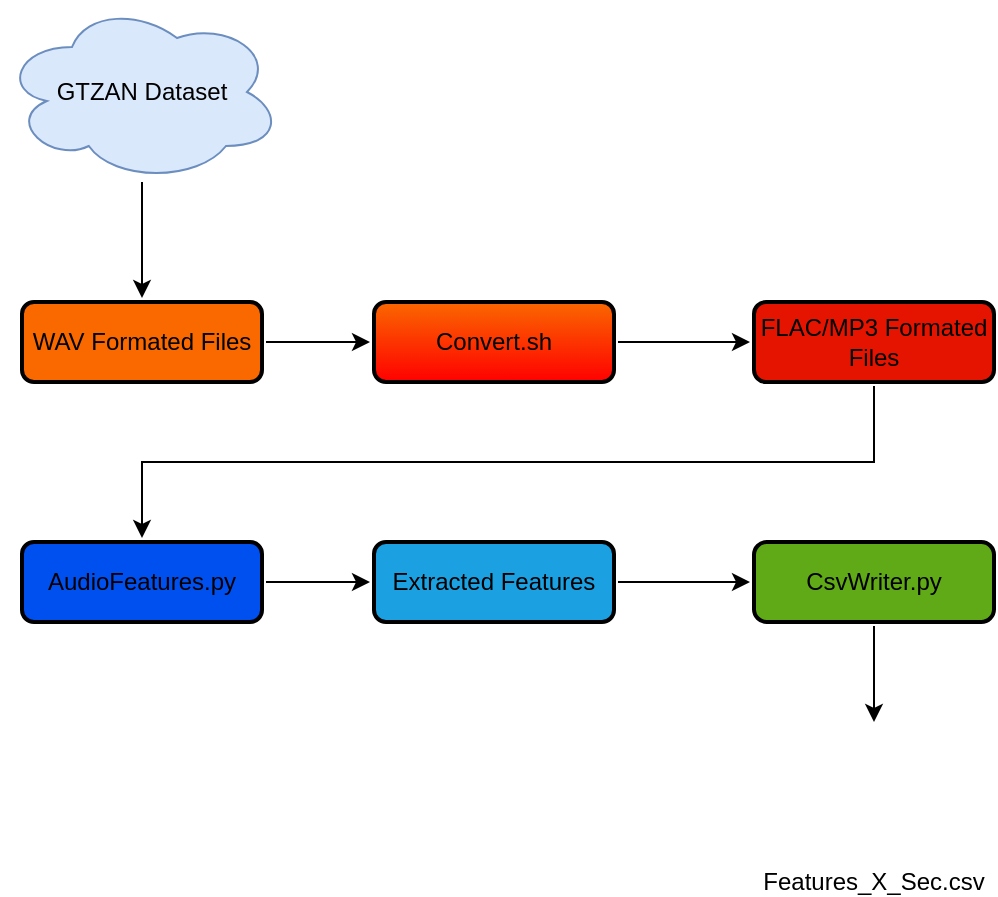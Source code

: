 <mxfile version="24.2.5" type="github">
  <diagram id="C5RBs43oDa-KdzZeNtuy" name="Page-1">
    <mxGraphModel dx="1437" dy="825" grid="1" gridSize="10" guides="1" tooltips="1" connect="1" arrows="1" fold="1" page="1" pageScale="1" pageWidth="827" pageHeight="1169" math="0" shadow="0">
      <root>
        <mxCell id="WIyWlLk6GJQsqaUBKTNV-0" />
        <mxCell id="WIyWlLk6GJQsqaUBKTNV-1" parent="WIyWlLk6GJQsqaUBKTNV-0" />
        <mxCell id="NQ7LW5FoMBB1WePMF2zc-2" value="" style="edgeStyle=orthogonalEdgeStyle;rounded=0;orthogonalLoop=1;jettySize=auto;html=1;" edge="1" parent="WIyWlLk6GJQsqaUBKTNV-1" source="WIyWlLk6GJQsqaUBKTNV-3" target="WIyWlLk6GJQsqaUBKTNV-7">
          <mxGeometry relative="1" as="geometry" />
        </mxCell>
        <mxCell id="WIyWlLk6GJQsqaUBKTNV-3" value="WAV Formated Files" style="rounded=1;whiteSpace=wrap;html=1;fontSize=12;glass=0;strokeWidth=2;shadow=0;fillColor=#fa6800;fontColor=#000000;strokeColor=#000000;perimeterSpacing=2;" parent="WIyWlLk6GJQsqaUBKTNV-1" vertex="1">
          <mxGeometry x="154" y="210" width="120" height="40" as="geometry" />
        </mxCell>
        <mxCell id="NQ7LW5FoMBB1WePMF2zc-5" value="" style="edgeStyle=orthogonalEdgeStyle;rounded=0;orthogonalLoop=1;jettySize=auto;html=1;" edge="1" parent="WIyWlLk6GJQsqaUBKTNV-1" source="WIyWlLk6GJQsqaUBKTNV-7" target="NQ7LW5FoMBB1WePMF2zc-3">
          <mxGeometry relative="1" as="geometry" />
        </mxCell>
        <mxCell id="WIyWlLk6GJQsqaUBKTNV-7" value="Convert.sh" style="rounded=1;whiteSpace=wrap;html=1;fontSize=12;glass=0;strokeWidth=2;shadow=0;fillColor=#fa6800;fontColor=#000000;strokeColor=default;gradientColor=#FF0000;perimeterSpacing=2;" parent="WIyWlLk6GJQsqaUBKTNV-1" vertex="1">
          <mxGeometry x="330" y="210" width="120" height="40" as="geometry" />
        </mxCell>
        <mxCell id="NQ7LW5FoMBB1WePMF2zc-1" value="" style="edgeStyle=orthogonalEdgeStyle;rounded=0;orthogonalLoop=1;jettySize=auto;html=1;" edge="1" parent="WIyWlLk6GJQsqaUBKTNV-1" source="NQ7LW5FoMBB1WePMF2zc-0" target="WIyWlLk6GJQsqaUBKTNV-3">
          <mxGeometry relative="1" as="geometry" />
        </mxCell>
        <mxCell id="NQ7LW5FoMBB1WePMF2zc-0" value="GTZAN Dataset" style="ellipse;shape=cloud;whiteSpace=wrap;html=1;fillColor=#dae8fc;strokeColor=#6c8ebf;" vertex="1" parent="WIyWlLk6GJQsqaUBKTNV-1">
          <mxGeometry x="144" y="60" width="140" height="90" as="geometry" />
        </mxCell>
        <mxCell id="NQ7LW5FoMBB1WePMF2zc-7" style="edgeStyle=orthogonalEdgeStyle;rounded=0;orthogonalLoop=1;jettySize=auto;html=1;entryX=0.5;entryY=0;entryDx=0;entryDy=0;" edge="1" parent="WIyWlLk6GJQsqaUBKTNV-1" source="NQ7LW5FoMBB1WePMF2zc-3" target="NQ7LW5FoMBB1WePMF2zc-6">
          <mxGeometry relative="1" as="geometry">
            <mxPoint x="284" y="350" as="targetPoint" />
            <Array as="points">
              <mxPoint x="580" y="290" />
              <mxPoint x="214" y="290" />
            </Array>
          </mxGeometry>
        </mxCell>
        <mxCell id="NQ7LW5FoMBB1WePMF2zc-3" value="FLAC/MP3 Formated Files" style="rounded=1;whiteSpace=wrap;html=1;fontSize=12;glass=0;strokeWidth=2;shadow=0;fillColor=#e51400;fontColor=#000000;strokeColor=#000000;perimeterSpacing=2;" vertex="1" parent="WIyWlLk6GJQsqaUBKTNV-1">
          <mxGeometry x="520" y="210" width="120" height="40" as="geometry" />
        </mxCell>
        <mxCell id="NQ7LW5FoMBB1WePMF2zc-9" value="" style="edgeStyle=orthogonalEdgeStyle;rounded=0;orthogonalLoop=1;jettySize=auto;html=1;" edge="1" parent="WIyWlLk6GJQsqaUBKTNV-1" source="NQ7LW5FoMBB1WePMF2zc-6" target="NQ7LW5FoMBB1WePMF2zc-8">
          <mxGeometry relative="1" as="geometry" />
        </mxCell>
        <mxCell id="NQ7LW5FoMBB1WePMF2zc-6" value="AudioFeatures.py" style="rounded=1;whiteSpace=wrap;html=1;fontSize=12;glass=0;strokeWidth=2;shadow=0;fillColor=#0050ef;fontColor=#000000;strokeColor=#000000;perimeterSpacing=2;" vertex="1" parent="WIyWlLk6GJQsqaUBKTNV-1">
          <mxGeometry x="154" y="330" width="120" height="40" as="geometry" />
        </mxCell>
        <mxCell id="NQ7LW5FoMBB1WePMF2zc-12" value="" style="edgeStyle=orthogonalEdgeStyle;rounded=0;orthogonalLoop=1;jettySize=auto;html=1;" edge="1" parent="WIyWlLk6GJQsqaUBKTNV-1" source="NQ7LW5FoMBB1WePMF2zc-8" target="NQ7LW5FoMBB1WePMF2zc-10">
          <mxGeometry relative="1" as="geometry" />
        </mxCell>
        <mxCell id="NQ7LW5FoMBB1WePMF2zc-8" value="Extracted Features" style="rounded=1;whiteSpace=wrap;html=1;fontSize=12;glass=0;strokeWidth=2;shadow=0;perimeterSpacing=2;fillColor=#1ba1e2;fontColor=#000000;strokeColor=#000000;" vertex="1" parent="WIyWlLk6GJQsqaUBKTNV-1">
          <mxGeometry x="330" y="330" width="120" height="40" as="geometry" />
        </mxCell>
        <mxCell id="NQ7LW5FoMBB1WePMF2zc-14" value="" style="edgeStyle=orthogonalEdgeStyle;rounded=0;orthogonalLoop=1;jettySize=auto;html=1;" edge="1" parent="WIyWlLk6GJQsqaUBKTNV-1" source="NQ7LW5FoMBB1WePMF2zc-10" target="NQ7LW5FoMBB1WePMF2zc-13">
          <mxGeometry relative="1" as="geometry" />
        </mxCell>
        <mxCell id="NQ7LW5FoMBB1WePMF2zc-10" value="CsvWriter.py" style="rounded=1;whiteSpace=wrap;html=1;fontSize=12;glass=0;strokeWidth=2;shadow=0;arcSize=16;perimeterSpacing=2;fillColor=#60a917;fontColor=#000000;strokeColor=#000000;" vertex="1" parent="WIyWlLk6GJQsqaUBKTNV-1">
          <mxGeometry x="520" y="330" width="120" height="40" as="geometry" />
        </mxCell>
        <mxCell id="NQ7LW5FoMBB1WePMF2zc-13" value="Features_X_Sec.csv" style="shape=image;verticalLabelPosition=bottom;labelBackgroundColor=default;verticalAlign=top;aspect=fixed;imageAspect=0;image=https://cdn-icons-png.flaticon.com/512/9159/9159105.png;textShadow=0;" vertex="1" parent="WIyWlLk6GJQsqaUBKTNV-1">
          <mxGeometry x="547" y="420" width="66" height="66" as="geometry" />
        </mxCell>
      </root>
    </mxGraphModel>
  </diagram>
</mxfile>
